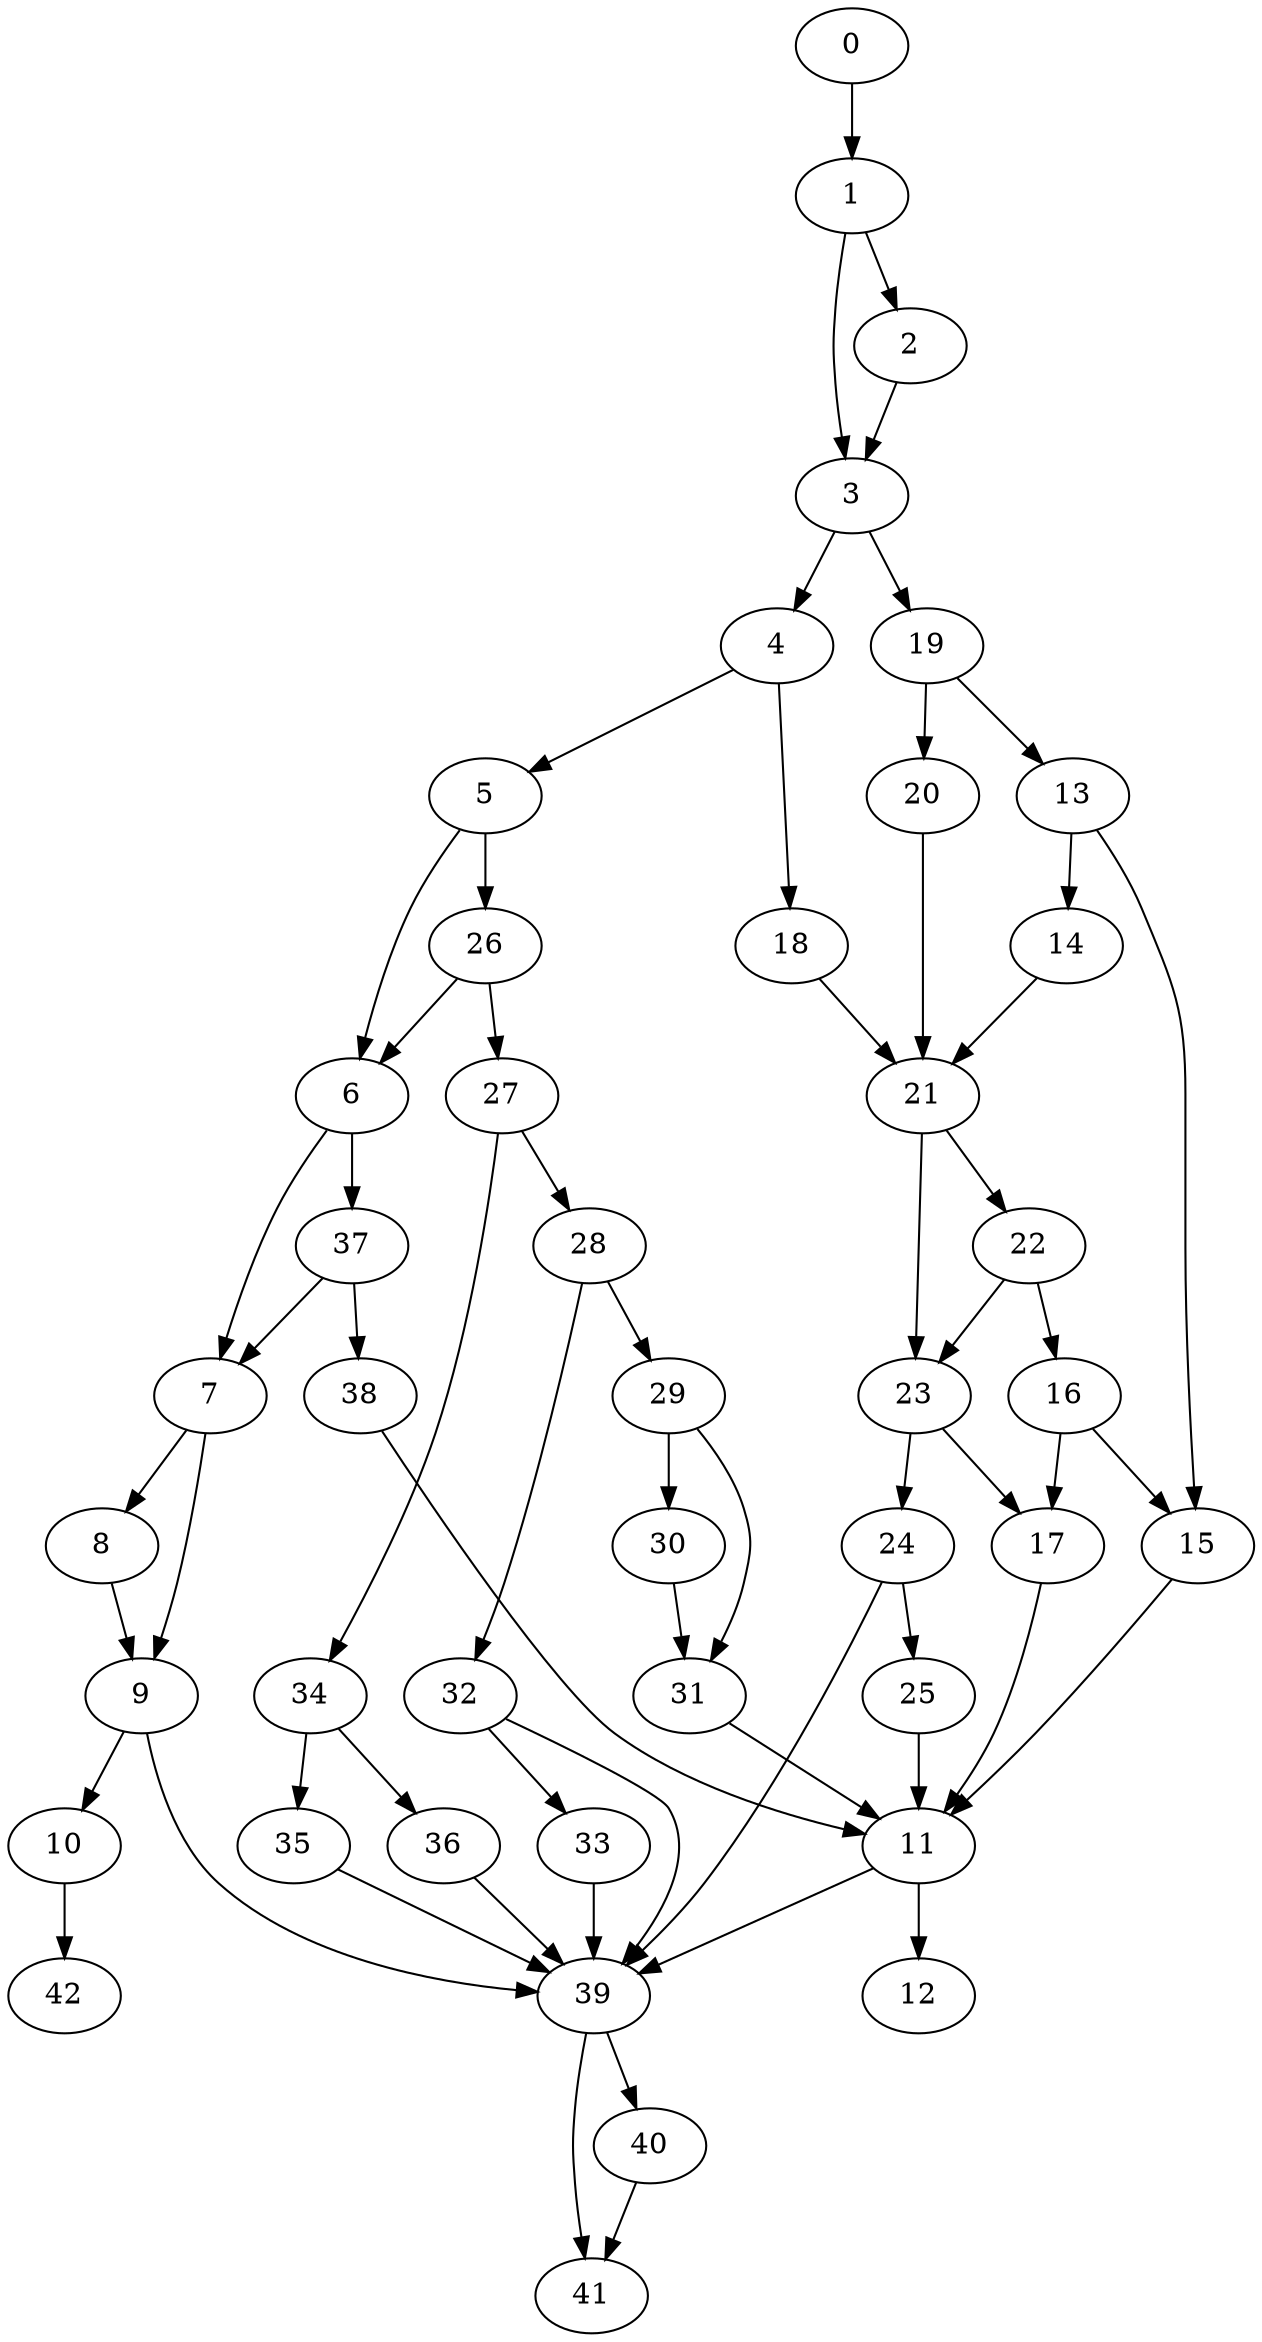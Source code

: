 digraph {
	0
	1
	2
	3
	4
	5
	6
	7
	8
	9
	10
	11
	12
	13
	14
	15
	16
	17
	18
	19
	20
	21
	22
	23
	24
	25
	26
	27
	28
	29
	30
	31
	32
	33
	34
	35
	36
	37
	38
	39
	40
	41
	42
	5 -> 26
	27 -> 34
	34 -> 35
	13 -> 15
	16 -> 15
	4 -> 18
	3 -> 19
	14 -> 21
	18 -> 21
	20 -> 21
	23 -> 24
	24 -> 25
	3 -> 4
	19 -> 13
	22 -> 16
	21 -> 23
	22 -> 23
	27 -> 28
	39 -> 41
	40 -> 41
	5 -> 6
	26 -> 6
	11 -> 12
	19 -> 20
	39 -> 40
	1 -> 2
	9 -> 10
	37 -> 38
	10 -> 42
	0 -> 1
	4 -> 5
	28 -> 29
	31 -> 11
	38 -> 11
	15 -> 11
	17 -> 11
	25 -> 11
	13 -> 14
	29 -> 31
	30 -> 31
	32 -> 33
	6 -> 37
	6 -> 7
	37 -> 7
	7 -> 8
	7 -> 9
	8 -> 9
	33 -> 39
	35 -> 39
	36 -> 39
	9 -> 39
	11 -> 39
	24 -> 39
	32 -> 39
	28 -> 32
	2 -> 3
	1 -> 3
	16 -> 17
	23 -> 17
	26 -> 27
	34 -> 36
	21 -> 22
	29 -> 30
}
